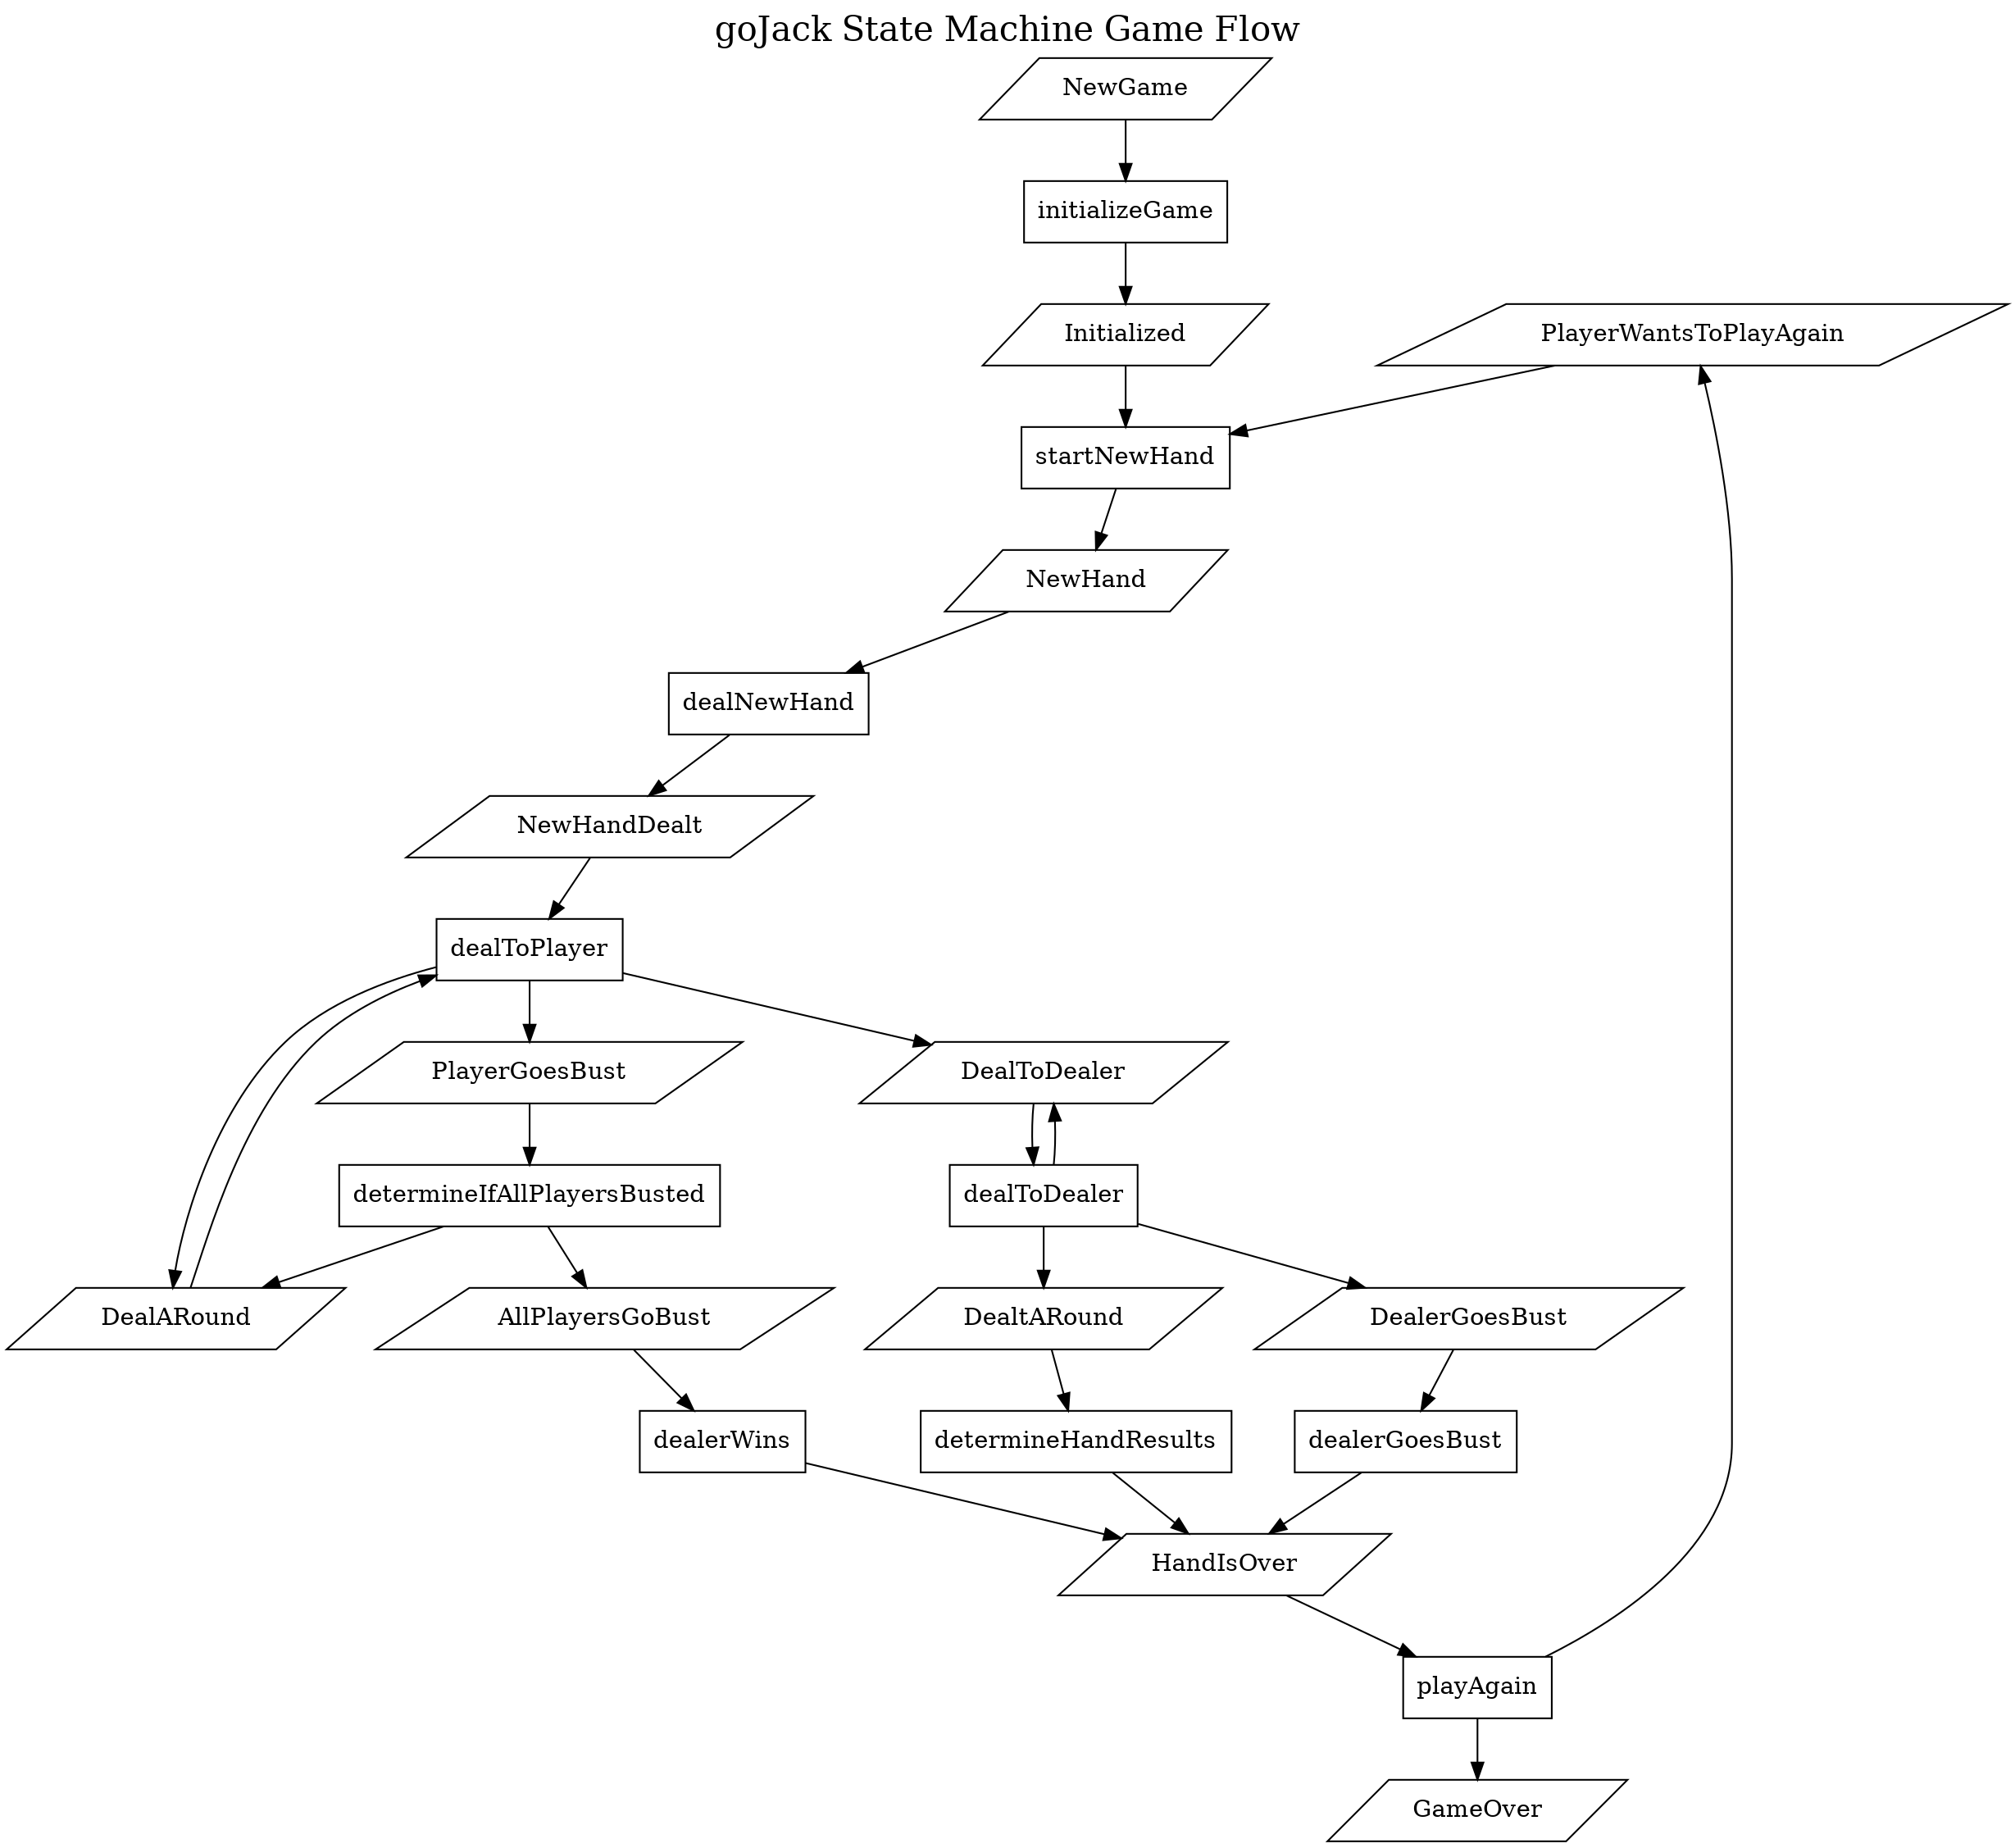 
#
# This file is created through the execution of graph-game
# do not edit this file.
#
# Copyright (c) Matthew Peters, 2023
#
digraph {
    labelloc=t
    fontsize=20
    label="goJack State Machine Game Flow"
    rankdir="TB"
    PlayerWantsToPlayAgain [shape="parallelogram"]
    PlayerGoesBust [shape="parallelogram"]
    NewHandDealt [shape="parallelogram"]
    NewHand [shape="parallelogram"]
    NewGame [shape="parallelogram"]
    Initialized [shape="parallelogram"]
    HandIsOver [shape="parallelogram"]
    GameOver [shape="parallelogram"]
    DealtARound [shape="parallelogram"]
    DealerGoesBust [shape="parallelogram"]
    DealToDealer [shape="parallelogram"]
    DealARound [shape="parallelogram"]
    AllPlayersGoBust [shape="parallelogram"]

    playAgain [shape="box"]
    determineHandResults [shape="box"]
    dealerWins [shape="box"]
    dealerGoesBust [shape="box"]
    determineIfAllPlayersBusted [shape="box"]
    dealToDealer [shape="box"]
    dealToPlayer [shape="box"]
    dealNewHand [shape="box"]
    startNewHand [shape="box"]
    initializeGame [shape="box"]

    { HandIsOver } -> playAgain -> { PlayerWantsToPlayAgain GameOver }
    { DealtARound } -> determineHandResults -> { HandIsOver }
    { AllPlayersGoBust } -> dealerWins -> { HandIsOver }
    { DealerGoesBust } -> dealerGoesBust -> { HandIsOver }
    { PlayerGoesBust } -> determineIfAllPlayersBusted -> { DealARound AllPlayersGoBust }
    { DealToDealer } -> dealToDealer -> { DealToDealer DealtARound DealerGoesBust }
    { DealARound NewHandDealt } -> dealToPlayer -> { DealARound PlayerGoesBust DealToDealer }
    { NewHand } -> dealNewHand -> { NewHandDealt }
    { Initialized PlayerWantsToPlayAgain } -> startNewHand -> { NewHand }
    { NewGame } -> initializeGame -> { Initialized }
}
